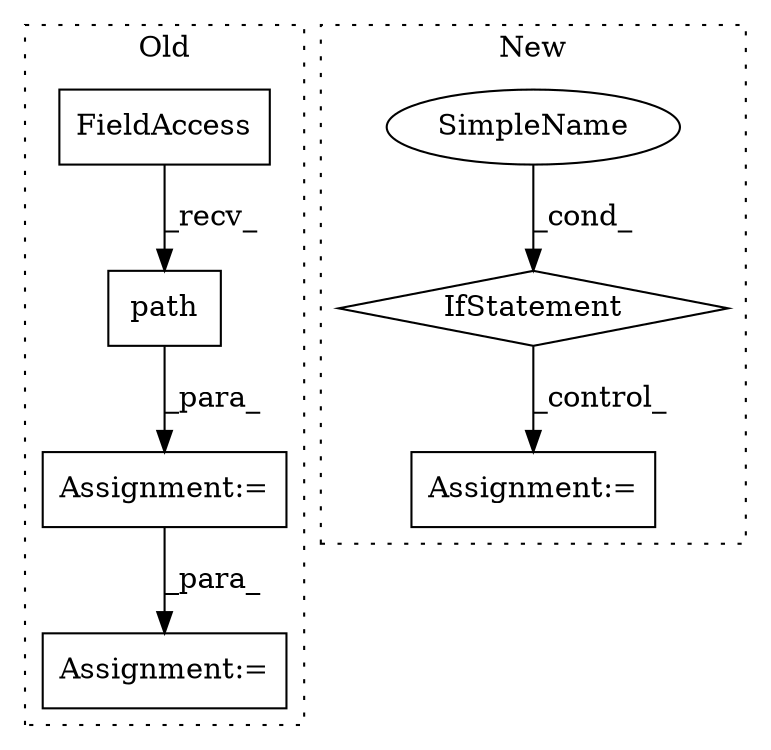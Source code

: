 digraph G {
subgraph cluster0 {
1 [label="path" a="32" s="1431,1442" l="5,1" shape="box"];
5 [label="Assignment:=" a="7" s="1418" l="1" shape="box"];
6 [label="FieldAccess" a="22" s="1419" l="11" shape="box"];
7 [label="Assignment:=" a="7" s="1458" l="1" shape="box"];
label = "Old";
style="dotted";
}
subgraph cluster1 {
2 [label="IfStatement" a="25" s="659,685" l="4,2" shape="diamond"];
3 [label="Assignment:=" a="7" s="717" l="1" shape="box"];
4 [label="SimpleName" a="42" s="" l="" shape="ellipse"];
label = "New";
style="dotted";
}
1 -> 5 [label="_para_"];
2 -> 3 [label="_control_"];
4 -> 2 [label="_cond_"];
5 -> 7 [label="_para_"];
6 -> 1 [label="_recv_"];
}